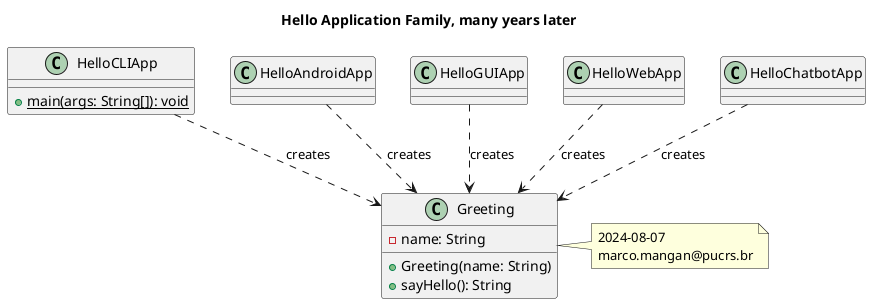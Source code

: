 @startuml

title Hello Application Family, many years later

class Greeting {
    -name: String
    +Greeting(name: String)
    +sayHello(): String
}

class HelloCLIApp {
    +{static} main(args: String[]): void
}

class HelloAndroidApp {
}

class HelloGUIApp {
}

class HelloWebApp {
}

class HelloChatbotApp {
}

HelloCLIApp ..> Greeting : creates
HelloGUIApp ..> Greeting : creates
HelloWebApp ..> Greeting : creates
HelloAndroidApp ..> Greeting : creates
HelloChatbotApp ..> Greeting : creates


note right of Greeting
  2024-08-07
  marco.mangan@pucrs.br
end note

@enduml